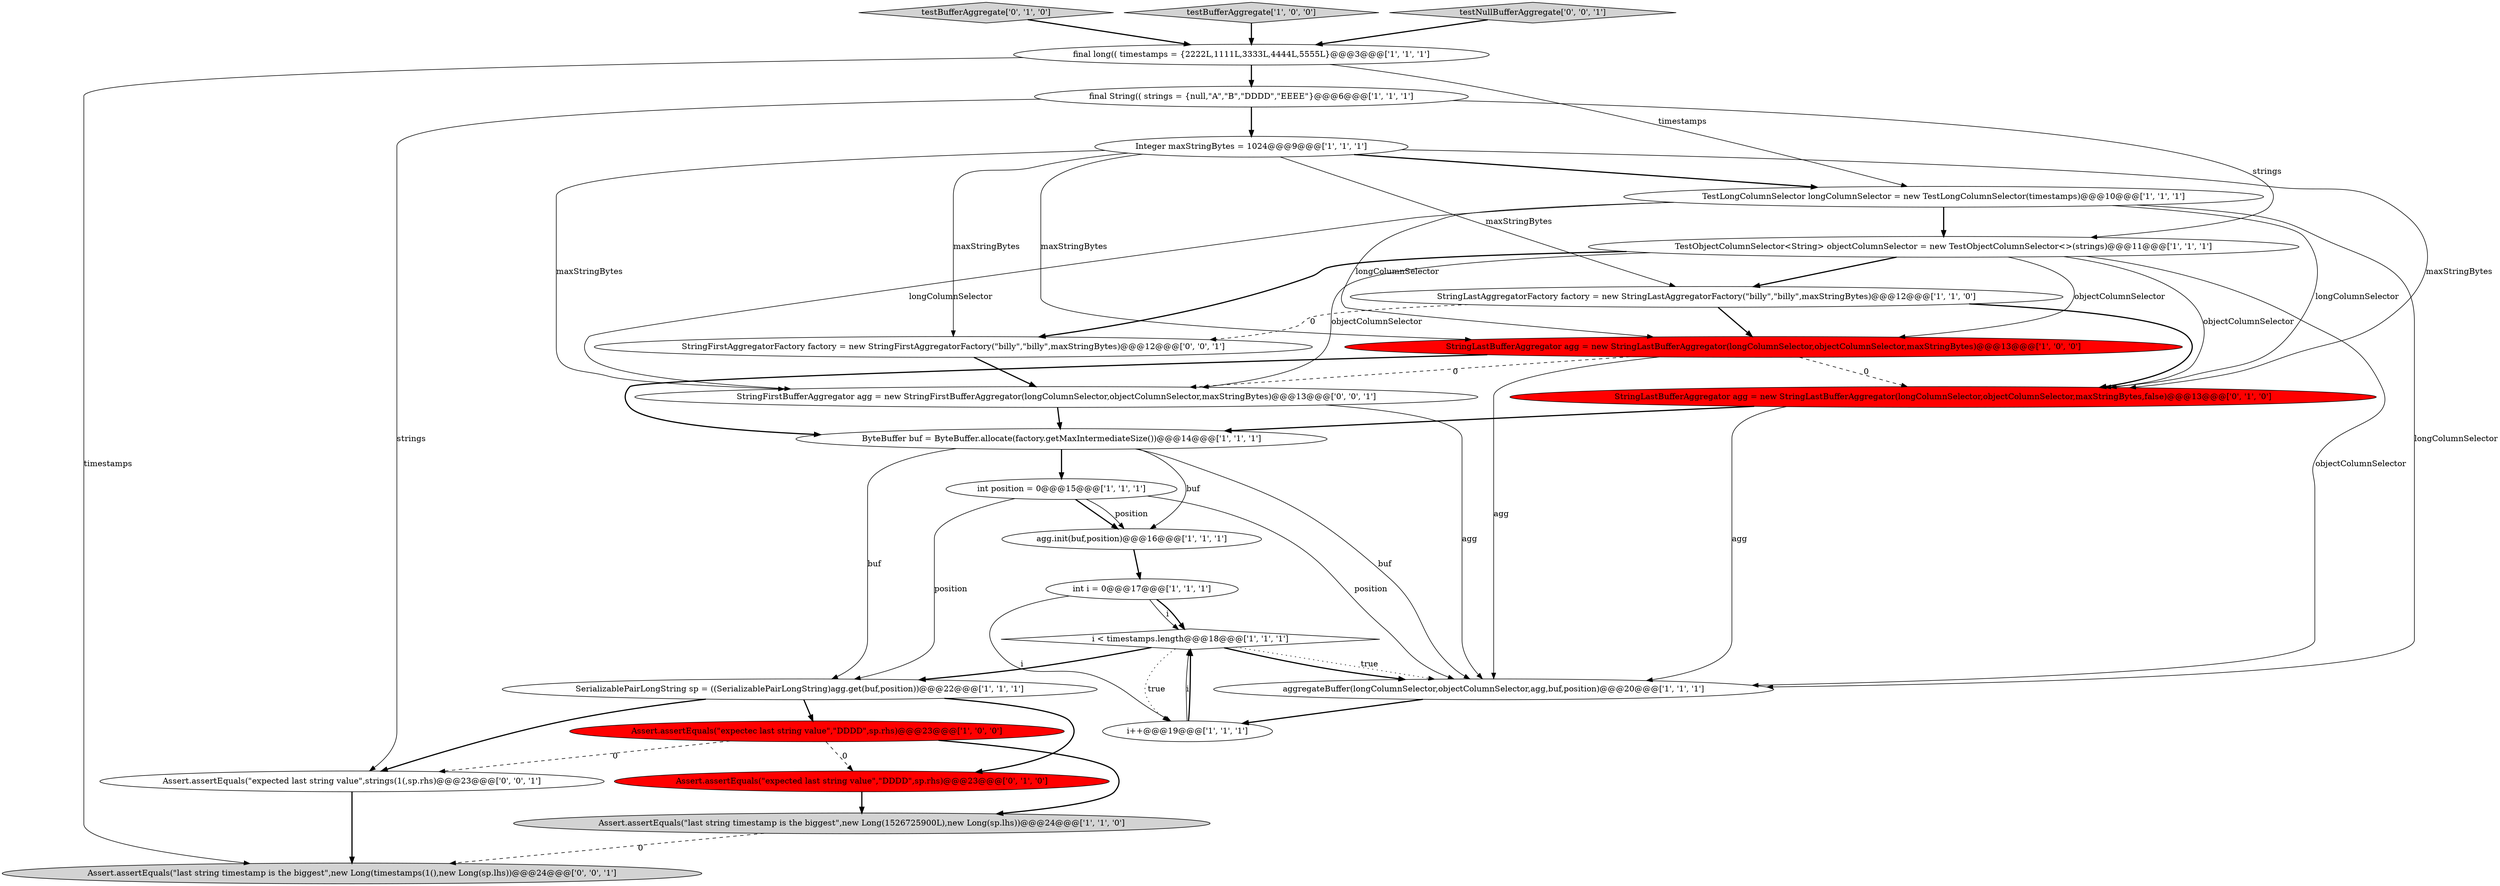 digraph {
24 [style = filled, label = "Assert.assertEquals(\"expected last string value\",strings(1(,sp.rhs)@@@23@@@['0', '0', '1']", fillcolor = white, shape = ellipse image = "AAA0AAABBB3BBB"];
5 [style = filled, label = "StringLastBufferAggregator agg = new StringLastBufferAggregator(longColumnSelector,objectColumnSelector,maxStringBytes)@@@13@@@['1', '0', '0']", fillcolor = red, shape = ellipse image = "AAA1AAABBB1BBB"];
18 [style = filled, label = "Assert.assertEquals(\"expected last string value\",\"DDDD\",sp.rhs)@@@23@@@['0', '1', '0']", fillcolor = red, shape = ellipse image = "AAA1AAABBB2BBB"];
14 [style = filled, label = "Integer maxStringBytes = 1024@@@9@@@['1', '1', '1']", fillcolor = white, shape = ellipse image = "AAA0AAABBB1BBB"];
9 [style = filled, label = "int position = 0@@@15@@@['1', '1', '1']", fillcolor = white, shape = ellipse image = "AAA0AAABBB1BBB"];
13 [style = filled, label = "TestObjectColumnSelector<String> objectColumnSelector = new TestObjectColumnSelector<>(strings)@@@11@@@['1', '1', '1']", fillcolor = white, shape = ellipse image = "AAA0AAABBB1BBB"];
4 [style = filled, label = "i < timestamps.length@@@18@@@['1', '1', '1']", fillcolor = white, shape = diamond image = "AAA0AAABBB1BBB"];
19 [style = filled, label = "testBufferAggregate['0', '1', '0']", fillcolor = lightgray, shape = diamond image = "AAA0AAABBB2BBB"];
8 [style = filled, label = "ByteBuffer buf = ByteBuffer.allocate(factory.getMaxIntermediateSize())@@@14@@@['1', '1', '1']", fillcolor = white, shape = ellipse image = "AAA0AAABBB1BBB"];
6 [style = filled, label = "i++@@@19@@@['1', '1', '1']", fillcolor = white, shape = ellipse image = "AAA0AAABBB1BBB"];
11 [style = filled, label = "SerializablePairLongString sp = ((SerializablePairLongString)agg.get(buf,position))@@@22@@@['1', '1', '1']", fillcolor = white, shape = ellipse image = "AAA0AAABBB1BBB"];
23 [style = filled, label = "Assert.assertEquals(\"last string timestamp is the biggest\",new Long(timestamps(1(),new Long(sp.lhs))@@@24@@@['0', '0', '1']", fillcolor = lightgray, shape = ellipse image = "AAA0AAABBB3BBB"];
12 [style = filled, label = "final String(( strings = {null,\"A\",\"B\",\"DDDD\",\"EEEE\"}@@@6@@@['1', '1', '1']", fillcolor = white, shape = ellipse image = "AAA0AAABBB1BBB"];
17 [style = filled, label = "int i = 0@@@17@@@['1', '1', '1']", fillcolor = white, shape = ellipse image = "AAA0AAABBB1BBB"];
20 [style = filled, label = "StringLastBufferAggregator agg = new StringLastBufferAggregator(longColumnSelector,objectColumnSelector,maxStringBytes,false)@@@13@@@['0', '1', '0']", fillcolor = red, shape = ellipse image = "AAA1AAABBB2BBB"];
7 [style = filled, label = "TestLongColumnSelector longColumnSelector = new TestLongColumnSelector(timestamps)@@@10@@@['1', '1', '1']", fillcolor = white, shape = ellipse image = "AAA0AAABBB1BBB"];
25 [style = filled, label = "StringFirstBufferAggregator agg = new StringFirstBufferAggregator(longColumnSelector,objectColumnSelector,maxStringBytes)@@@13@@@['0', '0', '1']", fillcolor = white, shape = ellipse image = "AAA0AAABBB3BBB"];
2 [style = filled, label = "testBufferAggregate['1', '0', '0']", fillcolor = lightgray, shape = diamond image = "AAA0AAABBB1BBB"];
21 [style = filled, label = "StringFirstAggregatorFactory factory = new StringFirstAggregatorFactory(\"billy\",\"billy\",maxStringBytes)@@@12@@@['0', '0', '1']", fillcolor = white, shape = ellipse image = "AAA0AAABBB3BBB"];
3 [style = filled, label = "agg.init(buf,position)@@@16@@@['1', '1', '1']", fillcolor = white, shape = ellipse image = "AAA0AAABBB1BBB"];
10 [style = filled, label = "final long(( timestamps = {2222L,1111L,3333L,4444L,5555L}@@@3@@@['1', '1', '1']", fillcolor = white, shape = ellipse image = "AAA0AAABBB1BBB"];
16 [style = filled, label = "Assert.assertEquals(\"expectec last string value\",\"DDDD\",sp.rhs)@@@23@@@['1', '0', '0']", fillcolor = red, shape = ellipse image = "AAA1AAABBB1BBB"];
15 [style = filled, label = "aggregateBuffer(longColumnSelector,objectColumnSelector,agg,buf,position)@@@20@@@['1', '1', '1']", fillcolor = white, shape = ellipse image = "AAA0AAABBB1BBB"];
0 [style = filled, label = "StringLastAggregatorFactory factory = new StringLastAggregatorFactory(\"billy\",\"billy\",maxStringBytes)@@@12@@@['1', '1', '0']", fillcolor = white, shape = ellipse image = "AAA0AAABBB1BBB"];
22 [style = filled, label = "testNullBufferAggregate['0', '0', '1']", fillcolor = lightgray, shape = diamond image = "AAA0AAABBB3BBB"];
1 [style = filled, label = "Assert.assertEquals(\"last string timestamp is the biggest\",new Long(1526725900L),new Long(sp.lhs))@@@24@@@['1', '1', '0']", fillcolor = lightgray, shape = ellipse image = "AAA0AAABBB1BBB"];
7->13 [style = bold, label=""];
4->6 [style = dotted, label="true"];
11->16 [style = bold, label=""];
5->8 [style = bold, label=""];
14->5 [style = solid, label="maxStringBytes"];
6->4 [style = solid, label="i"];
10->23 [style = solid, label="timestamps"];
17->4 [style = solid, label="i"];
16->24 [style = dashed, label="0"];
7->25 [style = solid, label="longColumnSelector"];
7->15 [style = solid, label="longColumnSelector"];
17->6 [style = solid, label="i"];
13->25 [style = solid, label="objectColumnSelector"];
4->15 [style = bold, label=""];
8->3 [style = solid, label="buf"];
8->15 [style = solid, label="buf"];
19->10 [style = bold, label=""];
14->21 [style = solid, label="maxStringBytes"];
15->6 [style = bold, label=""];
13->5 [style = solid, label="objectColumnSelector"];
5->25 [style = dashed, label="0"];
12->24 [style = solid, label="strings"];
21->25 [style = bold, label=""];
20->15 [style = solid, label="agg"];
4->15 [style = dotted, label="true"];
16->18 [style = dashed, label="0"];
2->10 [style = bold, label=""];
11->24 [style = bold, label=""];
11->18 [style = bold, label=""];
12->13 [style = solid, label="strings"];
5->20 [style = dashed, label="0"];
14->7 [style = bold, label=""];
13->20 [style = solid, label="objectColumnSelector"];
10->7 [style = solid, label="timestamps"];
6->4 [style = bold, label=""];
20->8 [style = bold, label=""];
9->11 [style = solid, label="position"];
14->0 [style = solid, label="maxStringBytes"];
18->1 [style = bold, label=""];
16->1 [style = bold, label=""];
14->25 [style = solid, label="maxStringBytes"];
10->12 [style = bold, label=""];
7->20 [style = solid, label="longColumnSelector"];
0->21 [style = dashed, label="0"];
8->11 [style = solid, label="buf"];
12->14 [style = bold, label=""];
8->9 [style = bold, label=""];
22->10 [style = bold, label=""];
9->3 [style = bold, label=""];
3->17 [style = bold, label=""];
13->0 [style = bold, label=""];
0->20 [style = bold, label=""];
25->8 [style = bold, label=""];
7->5 [style = solid, label="longColumnSelector"];
14->20 [style = solid, label="maxStringBytes"];
5->15 [style = solid, label="agg"];
9->3 [style = solid, label="position"];
4->11 [style = bold, label=""];
13->21 [style = bold, label=""];
25->15 [style = solid, label="agg"];
1->23 [style = dashed, label="0"];
17->4 [style = bold, label=""];
13->15 [style = solid, label="objectColumnSelector"];
0->5 [style = bold, label=""];
9->15 [style = solid, label="position"];
24->23 [style = bold, label=""];
}

